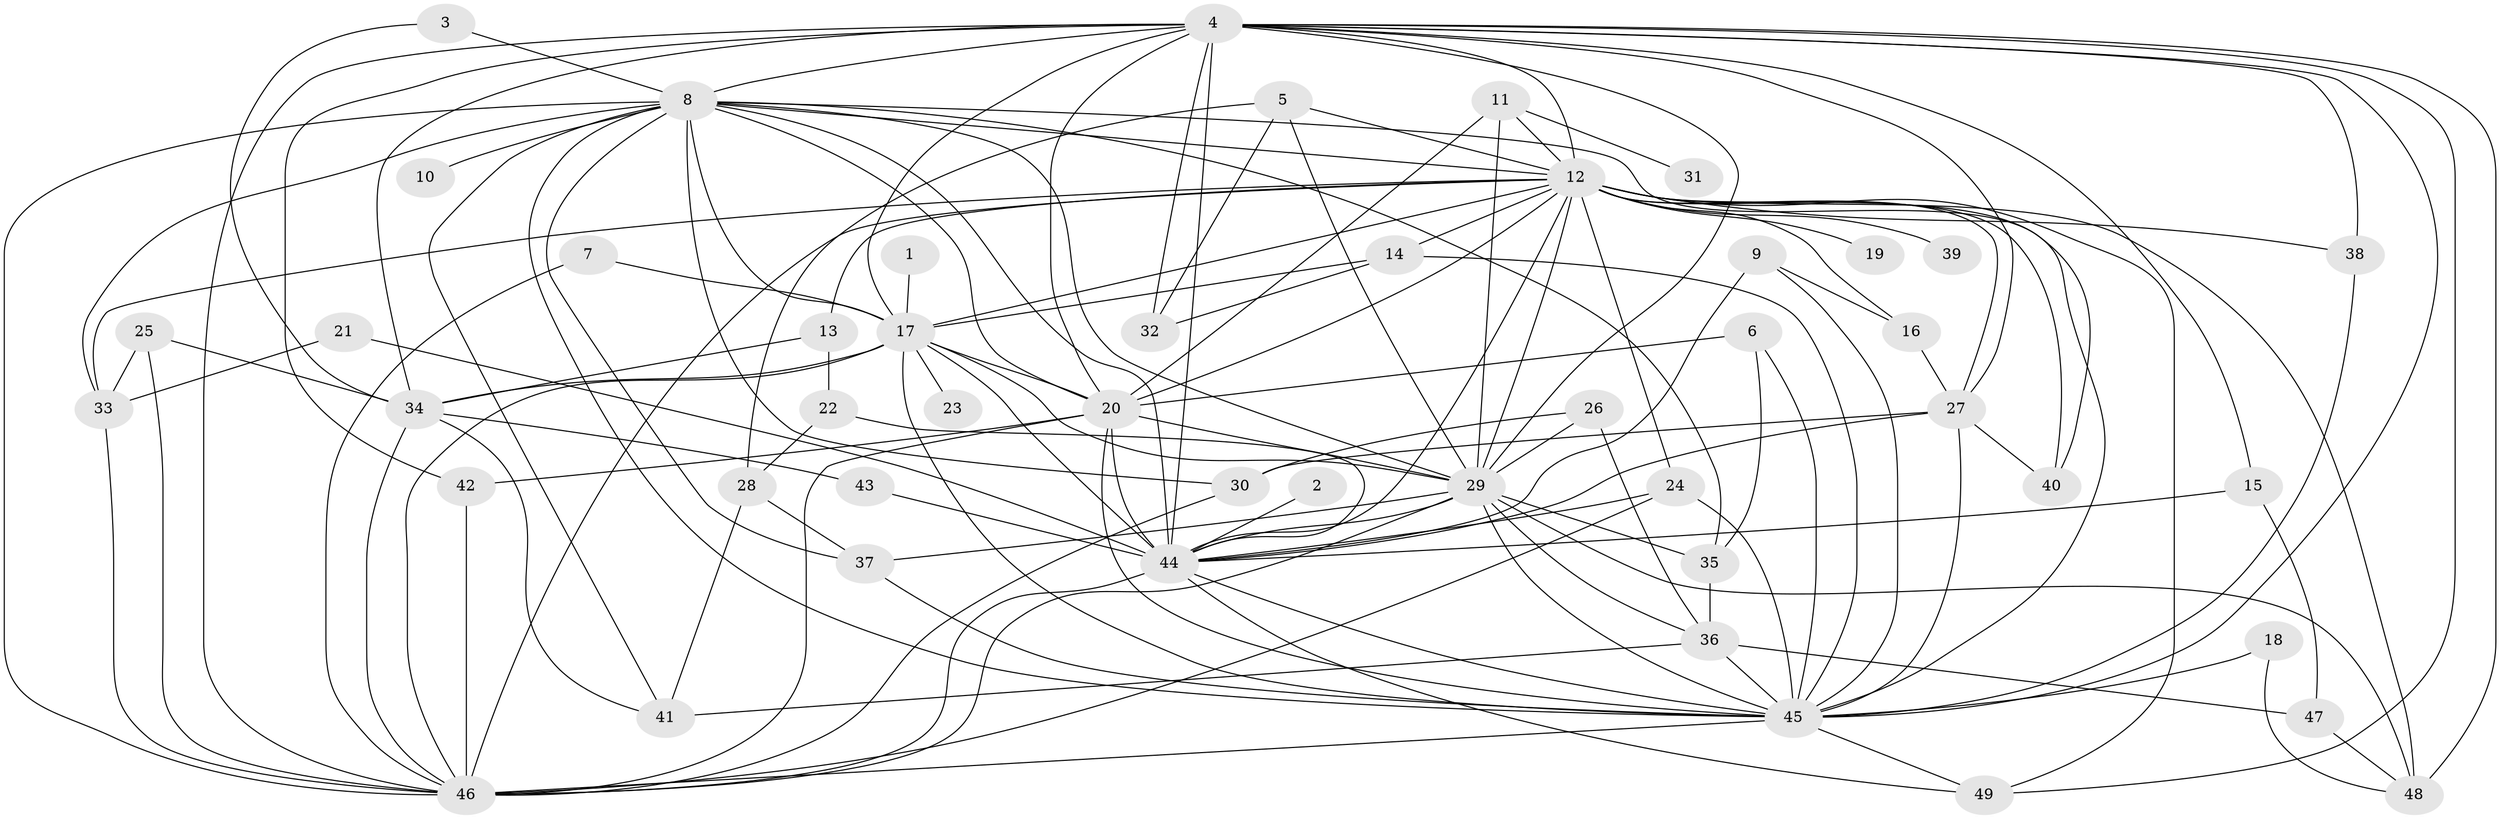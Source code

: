 // original degree distribution, {17: 0.020618556701030927, 13: 0.010309278350515464, 20: 0.030927835051546393, 36: 0.010309278350515464, 14: 0.010309278350515464, 21: 0.010309278350515464, 19: 0.010309278350515464, 2: 0.5463917525773195, 9: 0.010309278350515464, 3: 0.16494845360824742, 4: 0.1134020618556701, 5: 0.030927835051546393, 7: 0.010309278350515464, 6: 0.020618556701030927}
// Generated by graph-tools (version 1.1) at 2025/01/03/09/25 03:01:13]
// undirected, 49 vertices, 135 edges
graph export_dot {
graph [start="1"]
  node [color=gray90,style=filled];
  1;
  2;
  3;
  4;
  5;
  6;
  7;
  8;
  9;
  10;
  11;
  12;
  13;
  14;
  15;
  16;
  17;
  18;
  19;
  20;
  21;
  22;
  23;
  24;
  25;
  26;
  27;
  28;
  29;
  30;
  31;
  32;
  33;
  34;
  35;
  36;
  37;
  38;
  39;
  40;
  41;
  42;
  43;
  44;
  45;
  46;
  47;
  48;
  49;
  1 -- 17 [weight=1.0];
  2 -- 44 [weight=1.0];
  3 -- 8 [weight=1.0];
  3 -- 34 [weight=1.0];
  4 -- 8 [weight=2.0];
  4 -- 12 [weight=1.0];
  4 -- 15 [weight=1.0];
  4 -- 17 [weight=1.0];
  4 -- 20 [weight=1.0];
  4 -- 27 [weight=1.0];
  4 -- 29 [weight=1.0];
  4 -- 32 [weight=1.0];
  4 -- 34 [weight=1.0];
  4 -- 38 [weight=1.0];
  4 -- 42 [weight=2.0];
  4 -- 44 [weight=1.0];
  4 -- 45 [weight=2.0];
  4 -- 46 [weight=1.0];
  4 -- 48 [weight=1.0];
  4 -- 49 [weight=1.0];
  5 -- 12 [weight=1.0];
  5 -- 28 [weight=1.0];
  5 -- 29 [weight=1.0];
  5 -- 32 [weight=1.0];
  6 -- 20 [weight=1.0];
  6 -- 35 [weight=1.0];
  6 -- 45 [weight=1.0];
  7 -- 17 [weight=1.0];
  7 -- 46 [weight=1.0];
  8 -- 10 [weight=1.0];
  8 -- 12 [weight=2.0];
  8 -- 17 [weight=1.0];
  8 -- 20 [weight=1.0];
  8 -- 29 [weight=1.0];
  8 -- 30 [weight=1.0];
  8 -- 33 [weight=1.0];
  8 -- 35 [weight=1.0];
  8 -- 37 [weight=1.0];
  8 -- 40 [weight=1.0];
  8 -- 41 [weight=1.0];
  8 -- 44 [weight=1.0];
  8 -- 45 [weight=2.0];
  8 -- 46 [weight=1.0];
  9 -- 16 [weight=1.0];
  9 -- 44 [weight=1.0];
  9 -- 45 [weight=1.0];
  11 -- 12 [weight=1.0];
  11 -- 20 [weight=1.0];
  11 -- 29 [weight=1.0];
  11 -- 31 [weight=1.0];
  12 -- 13 [weight=1.0];
  12 -- 14 [weight=1.0];
  12 -- 16 [weight=1.0];
  12 -- 17 [weight=1.0];
  12 -- 19 [weight=1.0];
  12 -- 20 [weight=2.0];
  12 -- 24 [weight=2.0];
  12 -- 27 [weight=1.0];
  12 -- 29 [weight=3.0];
  12 -- 33 [weight=1.0];
  12 -- 38 [weight=1.0];
  12 -- 39 [weight=1.0];
  12 -- 40 [weight=1.0];
  12 -- 44 [weight=2.0];
  12 -- 45 [weight=5.0];
  12 -- 46 [weight=1.0];
  12 -- 48 [weight=2.0];
  12 -- 49 [weight=2.0];
  13 -- 22 [weight=1.0];
  13 -- 34 [weight=1.0];
  14 -- 17 [weight=1.0];
  14 -- 32 [weight=1.0];
  14 -- 45 [weight=1.0];
  15 -- 44 [weight=2.0];
  15 -- 47 [weight=1.0];
  16 -- 27 [weight=1.0];
  17 -- 20 [weight=1.0];
  17 -- 23 [weight=1.0];
  17 -- 29 [weight=1.0];
  17 -- 34 [weight=1.0];
  17 -- 44 [weight=1.0];
  17 -- 45 [weight=3.0];
  17 -- 46 [weight=1.0];
  18 -- 45 [weight=1.0];
  18 -- 48 [weight=1.0];
  20 -- 29 [weight=1.0];
  20 -- 42 [weight=1.0];
  20 -- 44 [weight=1.0];
  20 -- 45 [weight=2.0];
  20 -- 46 [weight=1.0];
  21 -- 33 [weight=1.0];
  21 -- 44 [weight=1.0];
  22 -- 28 [weight=1.0];
  22 -- 44 [weight=1.0];
  24 -- 44 [weight=1.0];
  24 -- 45 [weight=1.0];
  24 -- 46 [weight=1.0];
  25 -- 33 [weight=1.0];
  25 -- 34 [weight=1.0];
  25 -- 46 [weight=1.0];
  26 -- 29 [weight=1.0];
  26 -- 30 [weight=1.0];
  26 -- 36 [weight=1.0];
  27 -- 30 [weight=1.0];
  27 -- 40 [weight=1.0];
  27 -- 44 [weight=1.0];
  27 -- 45 [weight=2.0];
  28 -- 37 [weight=1.0];
  28 -- 41 [weight=1.0];
  29 -- 35 [weight=1.0];
  29 -- 36 [weight=1.0];
  29 -- 37 [weight=1.0];
  29 -- 44 [weight=1.0];
  29 -- 45 [weight=2.0];
  29 -- 46 [weight=2.0];
  29 -- 48 [weight=1.0];
  30 -- 46 [weight=1.0];
  33 -- 46 [weight=1.0];
  34 -- 41 [weight=1.0];
  34 -- 43 [weight=1.0];
  34 -- 46 [weight=3.0];
  35 -- 36 [weight=1.0];
  36 -- 41 [weight=1.0];
  36 -- 45 [weight=1.0];
  36 -- 47 [weight=1.0];
  37 -- 45 [weight=1.0];
  38 -- 45 [weight=1.0];
  42 -- 46 [weight=1.0];
  43 -- 44 [weight=1.0];
  44 -- 45 [weight=2.0];
  44 -- 46 [weight=1.0];
  44 -- 49 [weight=1.0];
  45 -- 46 [weight=2.0];
  45 -- 49 [weight=2.0];
  47 -- 48 [weight=1.0];
}
